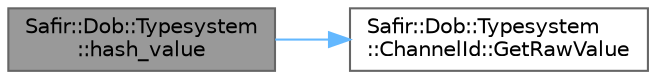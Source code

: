digraph "Safir::Dob::Typesystem::hash_value"
{
 // LATEX_PDF_SIZE
  bgcolor="transparent";
  edge [fontname=Helvetica,fontsize=10,labelfontname=Helvetica,labelfontsize=10];
  node [fontname=Helvetica,fontsize=10,shape=box,height=0.2,width=0.4];
  rankdir="LR";
  Node1 [label="Safir::Dob::Typesystem\l::hash_value",height=0.2,width=0.4,color="gray40", fillcolor="grey60", style="filled", fontcolor="black",tooltip=" "];
  Node1 -> Node2 [color="steelblue1",style="solid"];
  Node2 [label="Safir::Dob::Typesystem\l::ChannelId::GetRawValue",height=0.2,width=0.4,color="grey40", fillcolor="white", style="filled",URL="$a01395.html#a6c215dc29da357b2b03a407202e88e80",tooltip="Get the raw 64 bit integer identifier."];
}
